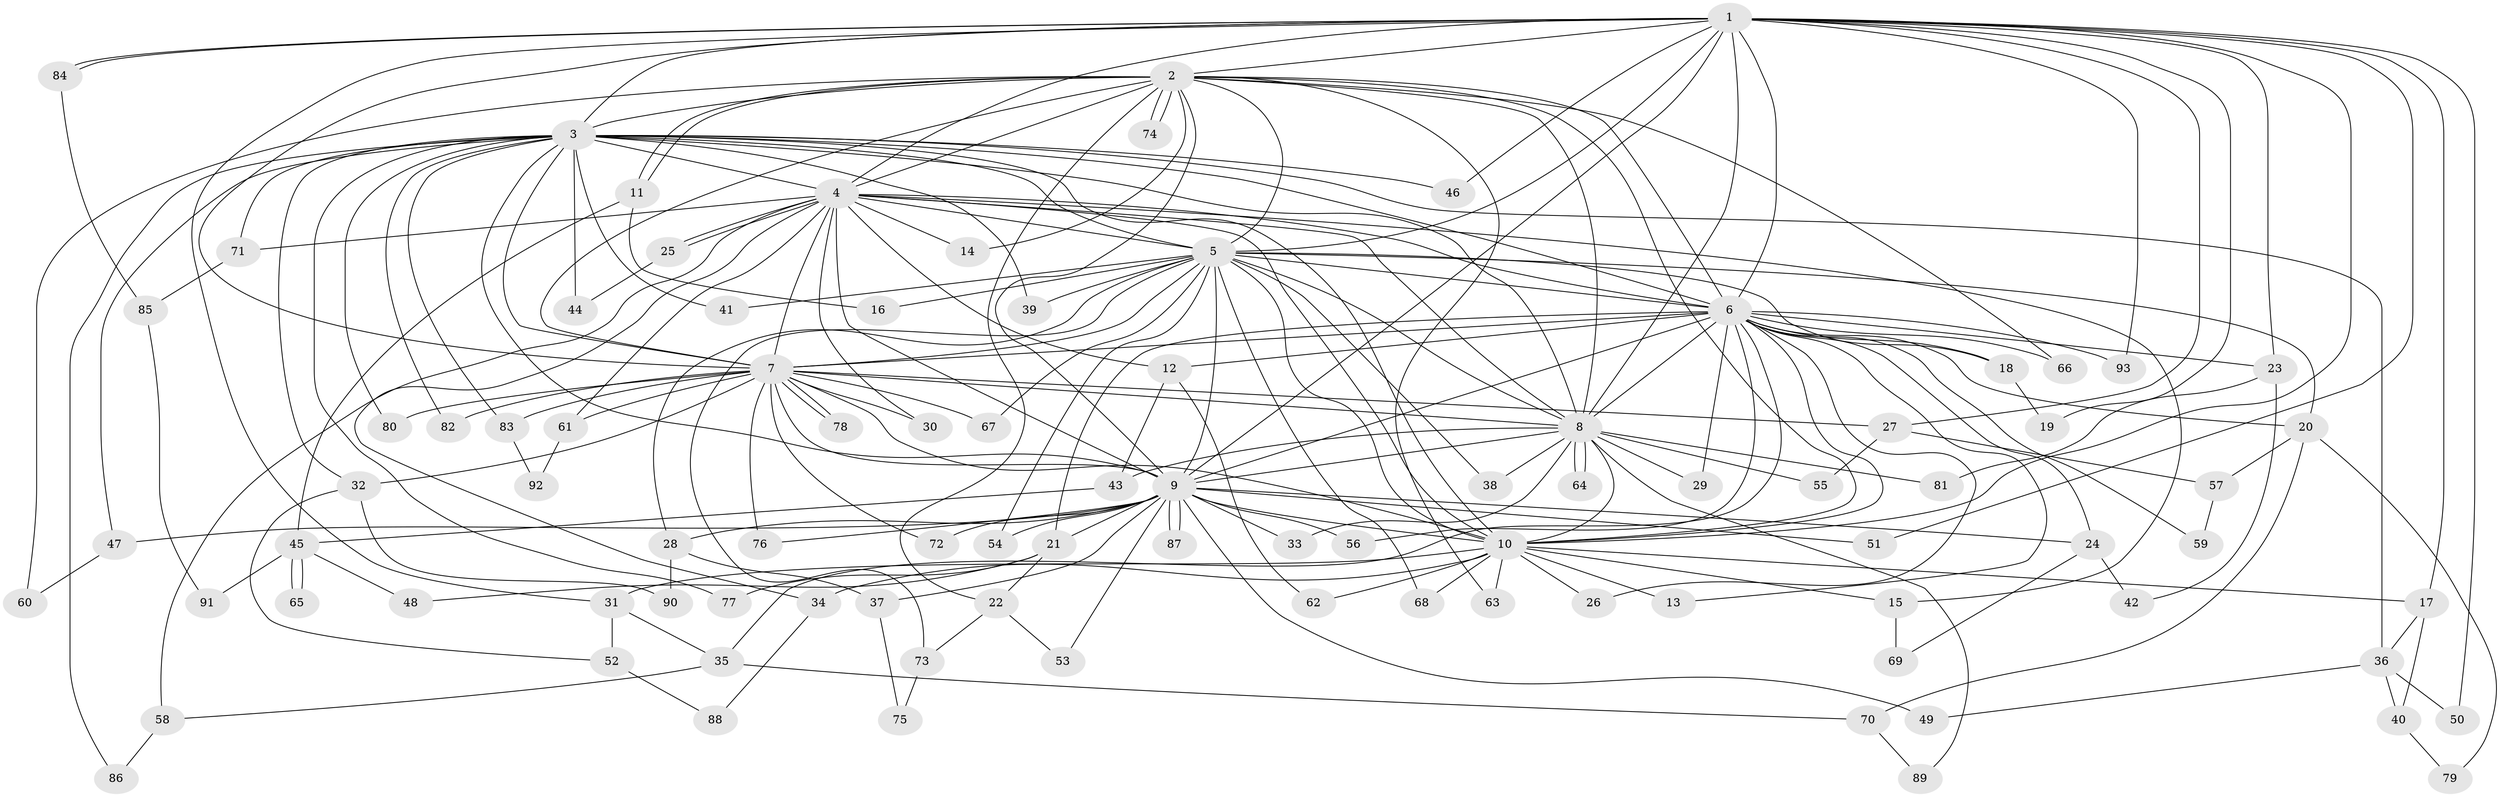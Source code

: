 // Generated by graph-tools (version 1.1) at 2025/14/03/09/25 04:14:01]
// undirected, 93 vertices, 211 edges
graph export_dot {
graph [start="1"]
  node [color=gray90,style=filled];
  1;
  2;
  3;
  4;
  5;
  6;
  7;
  8;
  9;
  10;
  11;
  12;
  13;
  14;
  15;
  16;
  17;
  18;
  19;
  20;
  21;
  22;
  23;
  24;
  25;
  26;
  27;
  28;
  29;
  30;
  31;
  32;
  33;
  34;
  35;
  36;
  37;
  38;
  39;
  40;
  41;
  42;
  43;
  44;
  45;
  46;
  47;
  48;
  49;
  50;
  51;
  52;
  53;
  54;
  55;
  56;
  57;
  58;
  59;
  60;
  61;
  62;
  63;
  64;
  65;
  66;
  67;
  68;
  69;
  70;
  71;
  72;
  73;
  74;
  75;
  76;
  77;
  78;
  79;
  80;
  81;
  82;
  83;
  84;
  85;
  86;
  87;
  88;
  89;
  90;
  91;
  92;
  93;
  1 -- 2;
  1 -- 3;
  1 -- 4;
  1 -- 5;
  1 -- 6;
  1 -- 7;
  1 -- 8;
  1 -- 9;
  1 -- 10;
  1 -- 17;
  1 -- 19;
  1 -- 23;
  1 -- 27;
  1 -- 31;
  1 -- 46;
  1 -- 50;
  1 -- 51;
  1 -- 84;
  1 -- 84;
  1 -- 93;
  2 -- 3;
  2 -- 4;
  2 -- 5;
  2 -- 6;
  2 -- 7;
  2 -- 8;
  2 -- 9;
  2 -- 10;
  2 -- 11;
  2 -- 11;
  2 -- 14;
  2 -- 22;
  2 -- 60;
  2 -- 63;
  2 -- 66;
  2 -- 74;
  2 -- 74;
  3 -- 4;
  3 -- 5;
  3 -- 6;
  3 -- 7;
  3 -- 8;
  3 -- 9;
  3 -- 10;
  3 -- 32;
  3 -- 36;
  3 -- 39;
  3 -- 41;
  3 -- 44;
  3 -- 46;
  3 -- 47;
  3 -- 71;
  3 -- 77;
  3 -- 80;
  3 -- 82;
  3 -- 83;
  3 -- 86;
  4 -- 5;
  4 -- 6;
  4 -- 7;
  4 -- 8;
  4 -- 9;
  4 -- 10;
  4 -- 12;
  4 -- 14;
  4 -- 15;
  4 -- 25;
  4 -- 25;
  4 -- 30;
  4 -- 34;
  4 -- 58;
  4 -- 61;
  4 -- 71;
  5 -- 6;
  5 -- 7;
  5 -- 8;
  5 -- 9;
  5 -- 10;
  5 -- 16;
  5 -- 18;
  5 -- 20;
  5 -- 28;
  5 -- 38;
  5 -- 39;
  5 -- 41;
  5 -- 54;
  5 -- 67;
  5 -- 68;
  5 -- 73;
  6 -- 7;
  6 -- 8;
  6 -- 9;
  6 -- 10;
  6 -- 12;
  6 -- 13;
  6 -- 18;
  6 -- 20;
  6 -- 21;
  6 -- 23;
  6 -- 24;
  6 -- 26;
  6 -- 29;
  6 -- 35;
  6 -- 56;
  6 -- 59;
  6 -- 66;
  6 -- 93;
  7 -- 8;
  7 -- 9;
  7 -- 10;
  7 -- 27;
  7 -- 30;
  7 -- 32;
  7 -- 61;
  7 -- 67;
  7 -- 72;
  7 -- 76;
  7 -- 78;
  7 -- 78;
  7 -- 80;
  7 -- 82;
  7 -- 83;
  8 -- 9;
  8 -- 10;
  8 -- 29;
  8 -- 33;
  8 -- 38;
  8 -- 43;
  8 -- 55;
  8 -- 64;
  8 -- 64;
  8 -- 81;
  8 -- 89;
  9 -- 10;
  9 -- 21;
  9 -- 24;
  9 -- 28;
  9 -- 33;
  9 -- 37;
  9 -- 47;
  9 -- 49;
  9 -- 51;
  9 -- 53;
  9 -- 54;
  9 -- 56;
  9 -- 72;
  9 -- 76;
  9 -- 87;
  9 -- 87;
  10 -- 13;
  10 -- 15;
  10 -- 17;
  10 -- 26;
  10 -- 31;
  10 -- 34;
  10 -- 62;
  10 -- 63;
  10 -- 68;
  11 -- 16;
  11 -- 45;
  12 -- 43;
  12 -- 62;
  15 -- 69;
  17 -- 36;
  17 -- 40;
  18 -- 19;
  20 -- 57;
  20 -- 70;
  20 -- 79;
  21 -- 22;
  21 -- 48;
  21 -- 77;
  22 -- 53;
  22 -- 73;
  23 -- 42;
  23 -- 81;
  24 -- 42;
  24 -- 69;
  25 -- 44;
  27 -- 55;
  27 -- 57;
  28 -- 37;
  28 -- 90;
  31 -- 35;
  31 -- 52;
  32 -- 52;
  32 -- 90;
  34 -- 88;
  35 -- 58;
  35 -- 70;
  36 -- 40;
  36 -- 49;
  36 -- 50;
  37 -- 75;
  40 -- 79;
  43 -- 45;
  45 -- 48;
  45 -- 65;
  45 -- 65;
  45 -- 91;
  47 -- 60;
  52 -- 88;
  57 -- 59;
  58 -- 86;
  61 -- 92;
  70 -- 89;
  71 -- 85;
  73 -- 75;
  83 -- 92;
  84 -- 85;
  85 -- 91;
}
